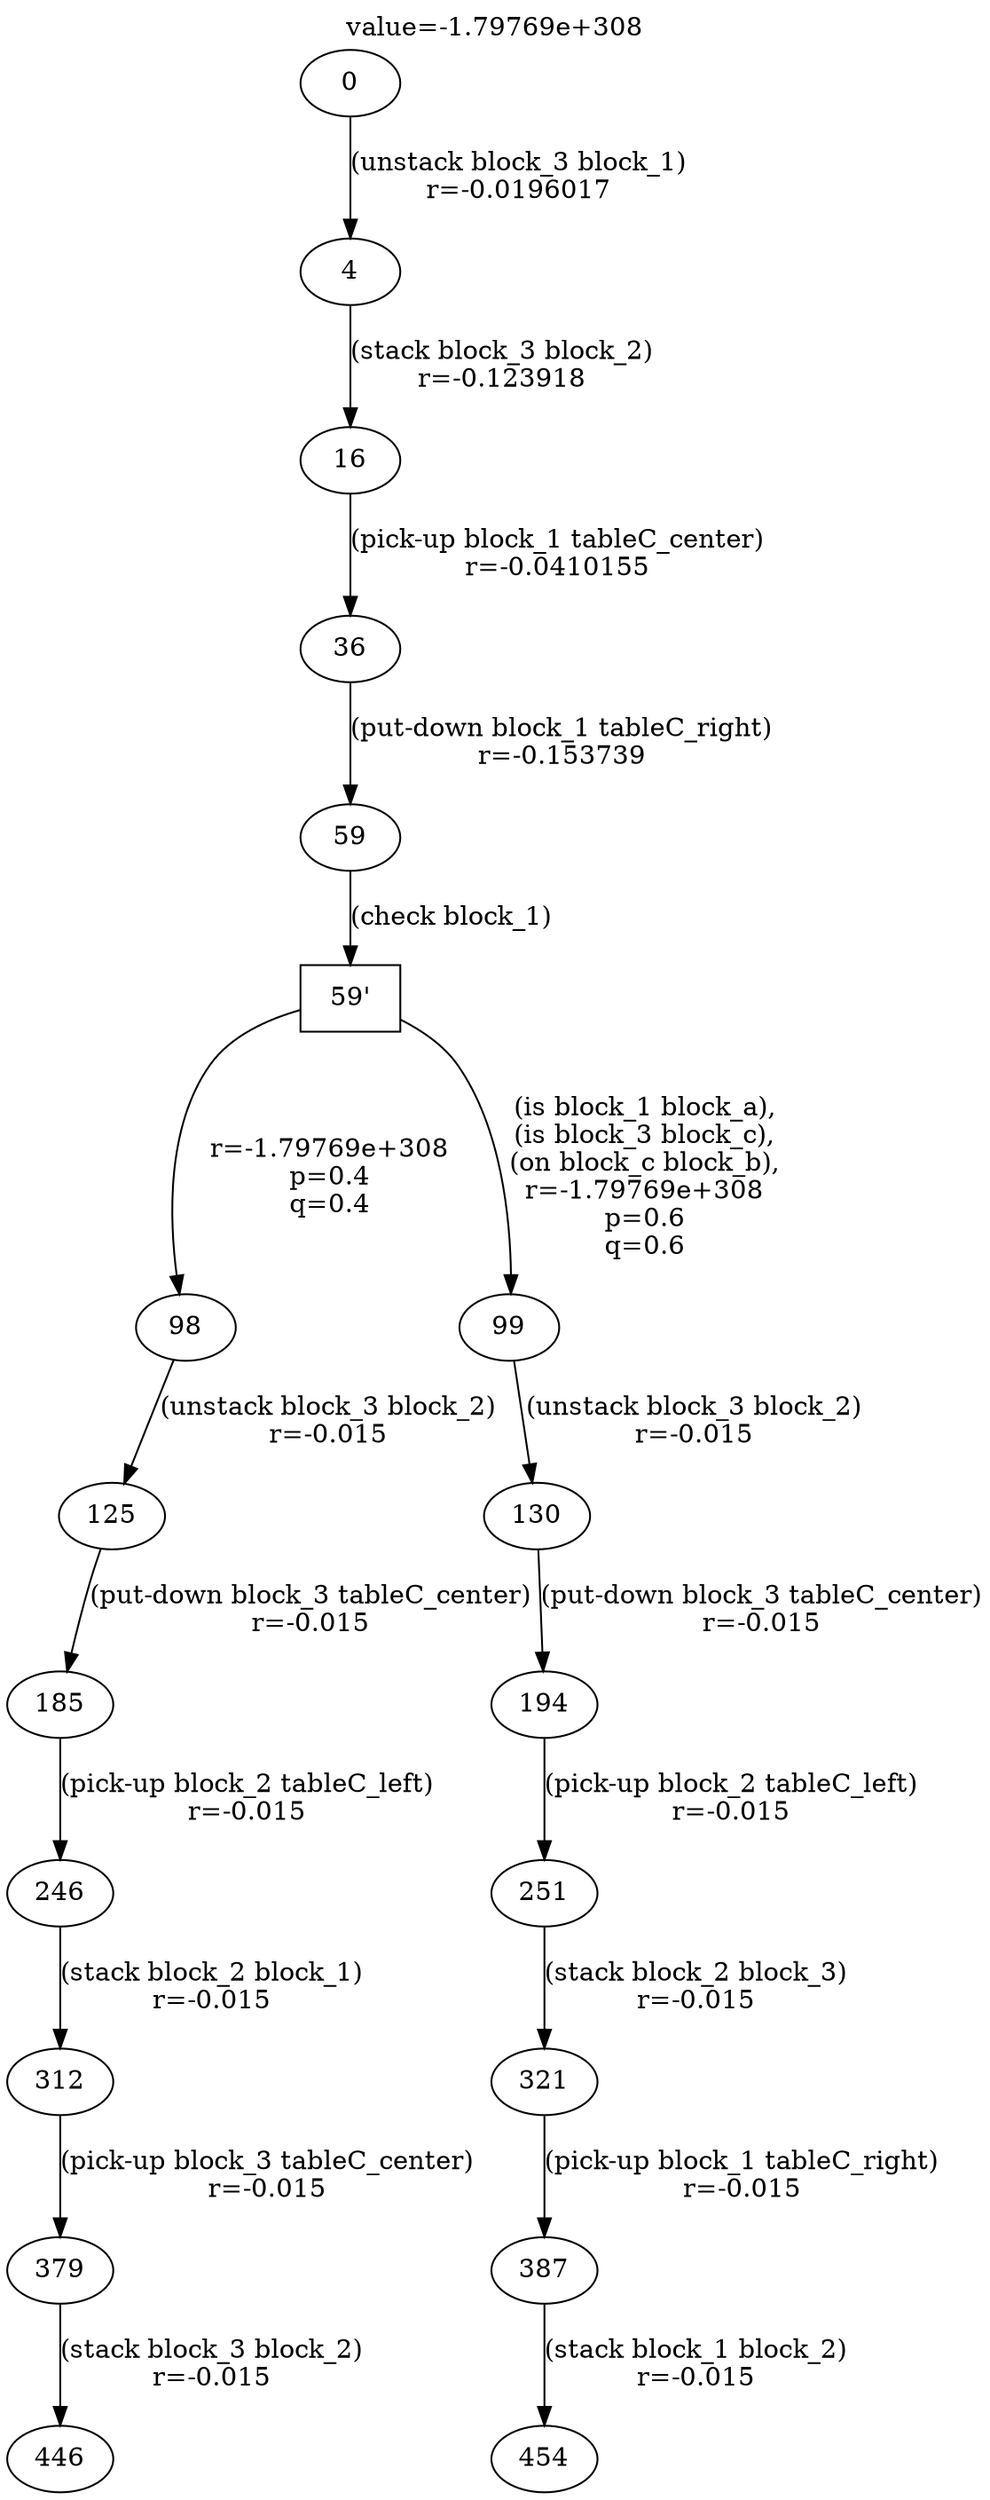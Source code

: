 digraph g{
label="value=-1.79769e+308"
labelloc=top
0->4 [ label="(unstack block_3 block_1)
r=-0.0196017" ];
4->16 [ label="(stack block_3 block_2)
r=-0.123918" ];
16->36 [ label="(pick-up block_1 tableC_center)
r=-0.0410155" ];
36->59 [ label="(put-down block_1 tableC_right)
r=-0.153739" ];
"59'" [ shape=box ] ;
59->"59'" [ label="(check block_1)" ];
"59'"->98 [ label="
r=-1.79769e+308
p=0.4
q=0.4" ];
98->125 [ label="(unstack block_3 block_2)
r=-0.015" ];
125->185 [ label="(put-down block_3 tableC_center)
r=-0.015" ];
185->246 [ label="(pick-up block_2 tableC_left)
r=-0.015" ];
246->312 [ label="(stack block_2 block_1)
r=-0.015" ];
312->379 [ label="(pick-up block_3 tableC_center)
r=-0.015" ];
379->446 [ label="(stack block_3 block_2)
r=-0.015" ];
"59'"->99 [ label="
(is block_1 block_a),
(is block_3 block_c),
(on block_c block_b),
r=-1.79769e+308
p=0.6
q=0.6" ];
99->130 [ label="(unstack block_3 block_2)
r=-0.015" ];
130->194 [ label="(put-down block_3 tableC_center)
r=-0.015" ];
194->251 [ label="(pick-up block_2 tableC_left)
r=-0.015" ];
251->321 [ label="(stack block_2 block_3)
r=-0.015" ];
321->387 [ label="(pick-up block_1 tableC_right)
r=-0.015" ];
387->454 [ label="(stack block_1 block_2)
r=-0.015" ];
}
